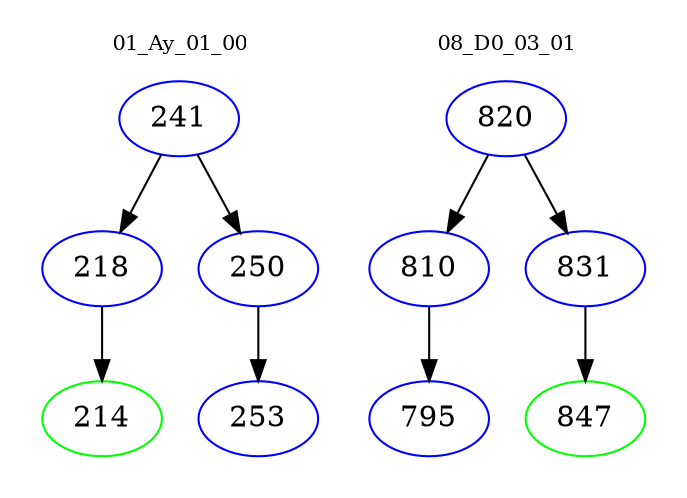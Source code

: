 digraph{
subgraph cluster_0 {
color = white
label = "01_Ay_01_00";
fontsize=10;
T0_241 [label="241", color="blue"]
T0_241 -> T0_218 [color="black"]
T0_218 [label="218", color="blue"]
T0_218 -> T0_214 [color="black"]
T0_214 [label="214", color="green"]
T0_241 -> T0_250 [color="black"]
T0_250 [label="250", color="blue"]
T0_250 -> T0_253 [color="black"]
T0_253 [label="253", color="blue"]
}
subgraph cluster_1 {
color = white
label = "08_D0_03_01";
fontsize=10;
T1_820 [label="820", color="blue"]
T1_820 -> T1_810 [color="black"]
T1_810 [label="810", color="blue"]
T1_810 -> T1_795 [color="black"]
T1_795 [label="795", color="blue"]
T1_820 -> T1_831 [color="black"]
T1_831 [label="831", color="blue"]
T1_831 -> T1_847 [color="black"]
T1_847 [label="847", color="green"]
}
}
